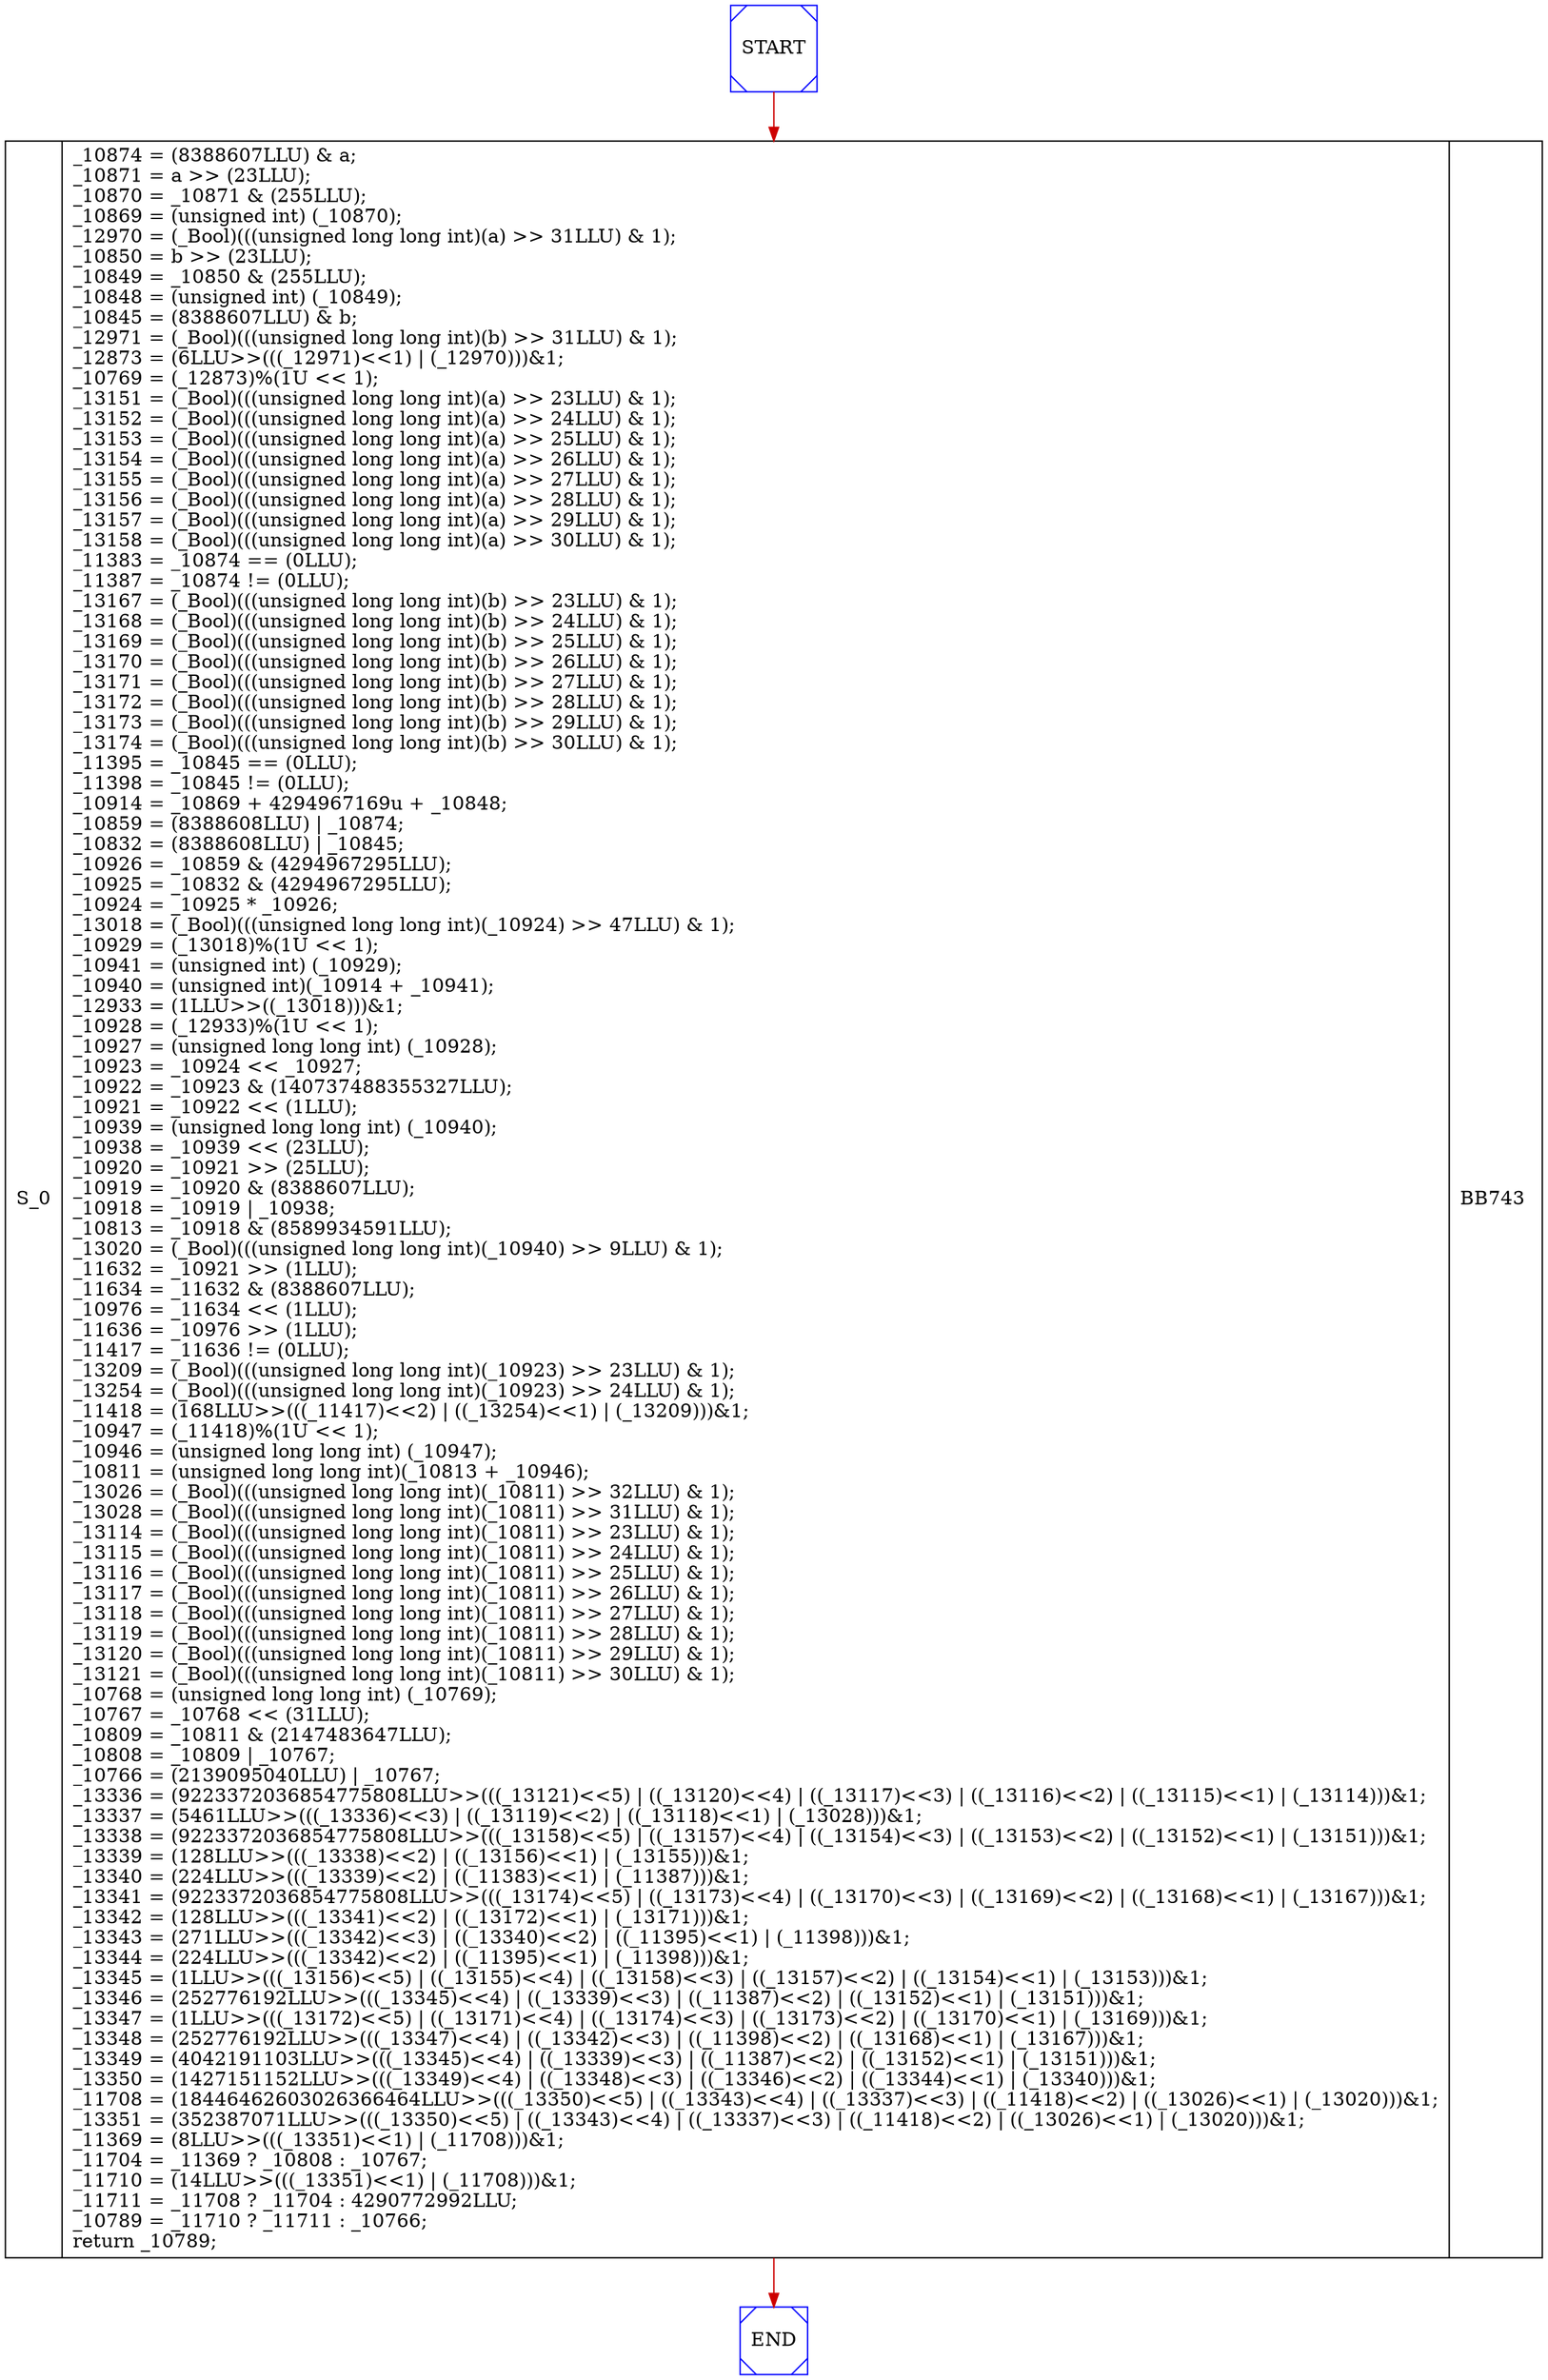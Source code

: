digraph G {
0[color=blue,shape=Msquare,label=START];
1[color=blue,shape=Msquare,label=END];
2[shape=record,label=< S_0 | { _10874 = (8388607LLU) &amp; a;<br align="left"/>_10871 = a &gt;&gt; (23LLU);<br align="left"/>_10870 = _10871 &amp; (255LLU);<br align="left"/>_10869 = (unsigned int) (_10870);<br align="left"/>_12970 = (_Bool)(((unsigned long long int)(a) &gt;&gt; 31LLU) &amp; 1);<br align="left"/>_10850 = b &gt;&gt; (23LLU);<br align="left"/>_10849 = _10850 &amp; (255LLU);<br align="left"/>_10848 = (unsigned int) (_10849);<br align="left"/>_10845 = (8388607LLU) &amp; b;<br align="left"/>_12971 = (_Bool)(((unsigned long long int)(b) &gt;&gt; 31LLU) &amp; 1);<br align="left"/>_12873 = (6LLU&gt;&gt;(((_12971)&lt;&lt;1) \| (_12970)))&amp;1;<br align="left"/>_10769 = (_12873)%(1U &lt;&lt; 1);<br align="left"/>_13151 = (_Bool)(((unsigned long long int)(a) &gt;&gt; 23LLU) &amp; 1);<br align="left"/>_13152 = (_Bool)(((unsigned long long int)(a) &gt;&gt; 24LLU) &amp; 1);<br align="left"/>_13153 = (_Bool)(((unsigned long long int)(a) &gt;&gt; 25LLU) &amp; 1);<br align="left"/>_13154 = (_Bool)(((unsigned long long int)(a) &gt;&gt; 26LLU) &amp; 1);<br align="left"/>_13155 = (_Bool)(((unsigned long long int)(a) &gt;&gt; 27LLU) &amp; 1);<br align="left"/>_13156 = (_Bool)(((unsigned long long int)(a) &gt;&gt; 28LLU) &amp; 1);<br align="left"/>_13157 = (_Bool)(((unsigned long long int)(a) &gt;&gt; 29LLU) &amp; 1);<br align="left"/>_13158 = (_Bool)(((unsigned long long int)(a) &gt;&gt; 30LLU) &amp; 1);<br align="left"/>_11383 = _10874 == (0LLU);<br align="left"/>_11387 = _10874 != (0LLU);<br align="left"/>_13167 = (_Bool)(((unsigned long long int)(b) &gt;&gt; 23LLU) &amp; 1);<br align="left"/>_13168 = (_Bool)(((unsigned long long int)(b) &gt;&gt; 24LLU) &amp; 1);<br align="left"/>_13169 = (_Bool)(((unsigned long long int)(b) &gt;&gt; 25LLU) &amp; 1);<br align="left"/>_13170 = (_Bool)(((unsigned long long int)(b) &gt;&gt; 26LLU) &amp; 1);<br align="left"/>_13171 = (_Bool)(((unsigned long long int)(b) &gt;&gt; 27LLU) &amp; 1);<br align="left"/>_13172 = (_Bool)(((unsigned long long int)(b) &gt;&gt; 28LLU) &amp; 1);<br align="left"/>_13173 = (_Bool)(((unsigned long long int)(b) &gt;&gt; 29LLU) &amp; 1);<br align="left"/>_13174 = (_Bool)(((unsigned long long int)(b) &gt;&gt; 30LLU) &amp; 1);<br align="left"/>_11395 = _10845 == (0LLU);<br align="left"/>_11398 = _10845 != (0LLU);<br align="left"/>_10914 = _10869 + 4294967169u + _10848;<br align="left"/>_10859 = (8388608LLU) \| _10874;<br align="left"/>_10832 = (8388608LLU) \| _10845;<br align="left"/>_10926 = _10859 &amp; (4294967295LLU);<br align="left"/>_10925 = _10832 &amp; (4294967295LLU);<br align="left"/>_10924 = _10925 * _10926;<br align="left"/>_13018 = (_Bool)(((unsigned long long int)(_10924) &gt;&gt; 47LLU) &amp; 1);<br align="left"/>_10929 = (_13018)%(1U &lt;&lt; 1);<br align="left"/>_10941 = (unsigned int) (_10929);<br align="left"/>_10940 = (unsigned int)(_10914 + _10941);<br align="left"/>_12933 = (1LLU&gt;&gt;((_13018)))&amp;1;<br align="left"/>_10928 = (_12933)%(1U &lt;&lt; 1);<br align="left"/>_10927 = (unsigned long long int) (_10928);<br align="left"/>_10923 = _10924 &lt;&lt; _10927;<br align="left"/>_10922 = _10923 &amp; (140737488355327LLU);<br align="left"/>_10921 = _10922 &lt;&lt; (1LLU);<br align="left"/>_10939 = (unsigned long long int) (_10940);<br align="left"/>_10938 = _10939 &lt;&lt; (23LLU);<br align="left"/>_10920 = _10921 &gt;&gt; (25LLU);<br align="left"/>_10919 = _10920 &amp; (8388607LLU);<br align="left"/>_10918 = _10919 \| _10938;<br align="left"/>_10813 = _10918 &amp; (8589934591LLU);<br align="left"/>_13020 = (_Bool)(((unsigned long long int)(_10940) &gt;&gt; 9LLU) &amp; 1);<br align="left"/>_11632 = _10921 &gt;&gt; (1LLU);<br align="left"/>_11634 = _11632 &amp; (8388607LLU);<br align="left"/>_10976 = _11634 &lt;&lt; (1LLU);<br align="left"/>_11636 = _10976 &gt;&gt; (1LLU);<br align="left"/>_11417 = _11636 != (0LLU);<br align="left"/>_13209 = (_Bool)(((unsigned long long int)(_10923) &gt;&gt; 23LLU) &amp; 1);<br align="left"/>_13254 = (_Bool)(((unsigned long long int)(_10923) &gt;&gt; 24LLU) &amp; 1);<br align="left"/>_11418 = (168LLU&gt;&gt;(((_11417)&lt;&lt;2) \| ((_13254)&lt;&lt;1) \| (_13209)))&amp;1;<br align="left"/>_10947 = (_11418)%(1U &lt;&lt; 1);<br align="left"/>_10946 = (unsigned long long int) (_10947);<br align="left"/>_10811 = (unsigned long long int)(_10813 + _10946);<br align="left"/>_13026 = (_Bool)(((unsigned long long int)(_10811) &gt;&gt; 32LLU) &amp; 1);<br align="left"/>_13028 = (_Bool)(((unsigned long long int)(_10811) &gt;&gt; 31LLU) &amp; 1);<br align="left"/>_13114 = (_Bool)(((unsigned long long int)(_10811) &gt;&gt; 23LLU) &amp; 1);<br align="left"/>_13115 = (_Bool)(((unsigned long long int)(_10811) &gt;&gt; 24LLU) &amp; 1);<br align="left"/>_13116 = (_Bool)(((unsigned long long int)(_10811) &gt;&gt; 25LLU) &amp; 1);<br align="left"/>_13117 = (_Bool)(((unsigned long long int)(_10811) &gt;&gt; 26LLU) &amp; 1);<br align="left"/>_13118 = (_Bool)(((unsigned long long int)(_10811) &gt;&gt; 27LLU) &amp; 1);<br align="left"/>_13119 = (_Bool)(((unsigned long long int)(_10811) &gt;&gt; 28LLU) &amp; 1);<br align="left"/>_13120 = (_Bool)(((unsigned long long int)(_10811) &gt;&gt; 29LLU) &amp; 1);<br align="left"/>_13121 = (_Bool)(((unsigned long long int)(_10811) &gt;&gt; 30LLU) &amp; 1);<br align="left"/>_10768 = (unsigned long long int) (_10769);<br align="left"/>_10767 = _10768 &lt;&lt; (31LLU);<br align="left"/>_10809 = _10811 &amp; (2147483647LLU);<br align="left"/>_10808 = _10809 \| _10767;<br align="left"/>_10766 = (2139095040LLU) \| _10767;<br align="left"/>_13336 = (9223372036854775808LLU&gt;&gt;(((_13121)&lt;&lt;5) \| ((_13120)&lt;&lt;4) \| ((_13117)&lt;&lt;3) \| ((_13116)&lt;&lt;2) \| ((_13115)&lt;&lt;1) \| (_13114)))&amp;1;<br align="left"/>_13337 = (5461LLU&gt;&gt;(((_13336)&lt;&lt;3) \| ((_13119)&lt;&lt;2) \| ((_13118)&lt;&lt;1) \| (_13028)))&amp;1;<br align="left"/>_13338 = (9223372036854775808LLU&gt;&gt;(((_13158)&lt;&lt;5) \| ((_13157)&lt;&lt;4) \| ((_13154)&lt;&lt;3) \| ((_13153)&lt;&lt;2) \| ((_13152)&lt;&lt;1) \| (_13151)))&amp;1;<br align="left"/>_13339 = (128LLU&gt;&gt;(((_13338)&lt;&lt;2) \| ((_13156)&lt;&lt;1) \| (_13155)))&amp;1;<br align="left"/>_13340 = (224LLU&gt;&gt;(((_13339)&lt;&lt;2) \| ((_11383)&lt;&lt;1) \| (_11387)))&amp;1;<br align="left"/>_13341 = (9223372036854775808LLU&gt;&gt;(((_13174)&lt;&lt;5) \| ((_13173)&lt;&lt;4) \| ((_13170)&lt;&lt;3) \| ((_13169)&lt;&lt;2) \| ((_13168)&lt;&lt;1) \| (_13167)))&amp;1;<br align="left"/>_13342 = (128LLU&gt;&gt;(((_13341)&lt;&lt;2) \| ((_13172)&lt;&lt;1) \| (_13171)))&amp;1;<br align="left"/>_13343 = (271LLU&gt;&gt;(((_13342)&lt;&lt;3) \| ((_13340)&lt;&lt;2) \| ((_11395)&lt;&lt;1) \| (_11398)))&amp;1;<br align="left"/>_13344 = (224LLU&gt;&gt;(((_13342)&lt;&lt;2) \| ((_11395)&lt;&lt;1) \| (_11398)))&amp;1;<br align="left"/>_13345 = (1LLU&gt;&gt;(((_13156)&lt;&lt;5) \| ((_13155)&lt;&lt;4) \| ((_13158)&lt;&lt;3) \| ((_13157)&lt;&lt;2) \| ((_13154)&lt;&lt;1) \| (_13153)))&amp;1;<br align="left"/>_13346 = (252776192LLU&gt;&gt;(((_13345)&lt;&lt;4) \| ((_13339)&lt;&lt;3) \| ((_11387)&lt;&lt;2) \| ((_13152)&lt;&lt;1) \| (_13151)))&amp;1;<br align="left"/>_13347 = (1LLU&gt;&gt;(((_13172)&lt;&lt;5) \| ((_13171)&lt;&lt;4) \| ((_13174)&lt;&lt;3) \| ((_13173)&lt;&lt;2) \| ((_13170)&lt;&lt;1) \| (_13169)))&amp;1;<br align="left"/>_13348 = (252776192LLU&gt;&gt;(((_13347)&lt;&lt;4) \| ((_13342)&lt;&lt;3) \| ((_11398)&lt;&lt;2) \| ((_13168)&lt;&lt;1) \| (_13167)))&amp;1;<br align="left"/>_13349 = (4042191103LLU&gt;&gt;(((_13345)&lt;&lt;4) \| ((_13339)&lt;&lt;3) \| ((_11387)&lt;&lt;2) \| ((_13152)&lt;&lt;1) \| (_13151)))&amp;1;<br align="left"/>_13350 = (1427151152LLU&gt;&gt;(((_13349)&lt;&lt;4) \| ((_13348)&lt;&lt;3) \| ((_13346)&lt;&lt;2) \| ((_13344)&lt;&lt;1) \| (_13340)))&amp;1;<br align="left"/>_11708 = (18446462603026366464LLU&gt;&gt;(((_13350)&lt;&lt;5) \| ((_13343)&lt;&lt;4) \| ((_13337)&lt;&lt;3) \| ((_11418)&lt;&lt;2) \| ((_13026)&lt;&lt;1) \| (_13020)))&amp;1;<br align="left"/>_13351 = (352387071LLU&gt;&gt;(((_13350)&lt;&lt;5) \| ((_13343)&lt;&lt;4) \| ((_13337)&lt;&lt;3) \| ((_11418)&lt;&lt;2) \| ((_13026)&lt;&lt;1) \| (_13020)))&amp;1;<br align="left"/>_11369 = (8LLU&gt;&gt;(((_13351)&lt;&lt;1) \| (_11708)))&amp;1;<br align="left"/>_11704 = _11369 ? _10808 &#58; _10767;<br align="left"/>_11710 = (14LLU&gt;&gt;(((_13351)&lt;&lt;1) \| (_11708)))&amp;1;<br align="left"/>_11711 = _11708 ? _11704 &#58; 4290772992LLU;<br align="left"/>_10789 = _11710 ? _11711 &#58; _10766;<br align="left"/>return _10789;<br align="left"/> } | BB743 <br align="left"/>>];
0->2 [color=red3,label=""];
2->1 [color=red3,label=""];
}
